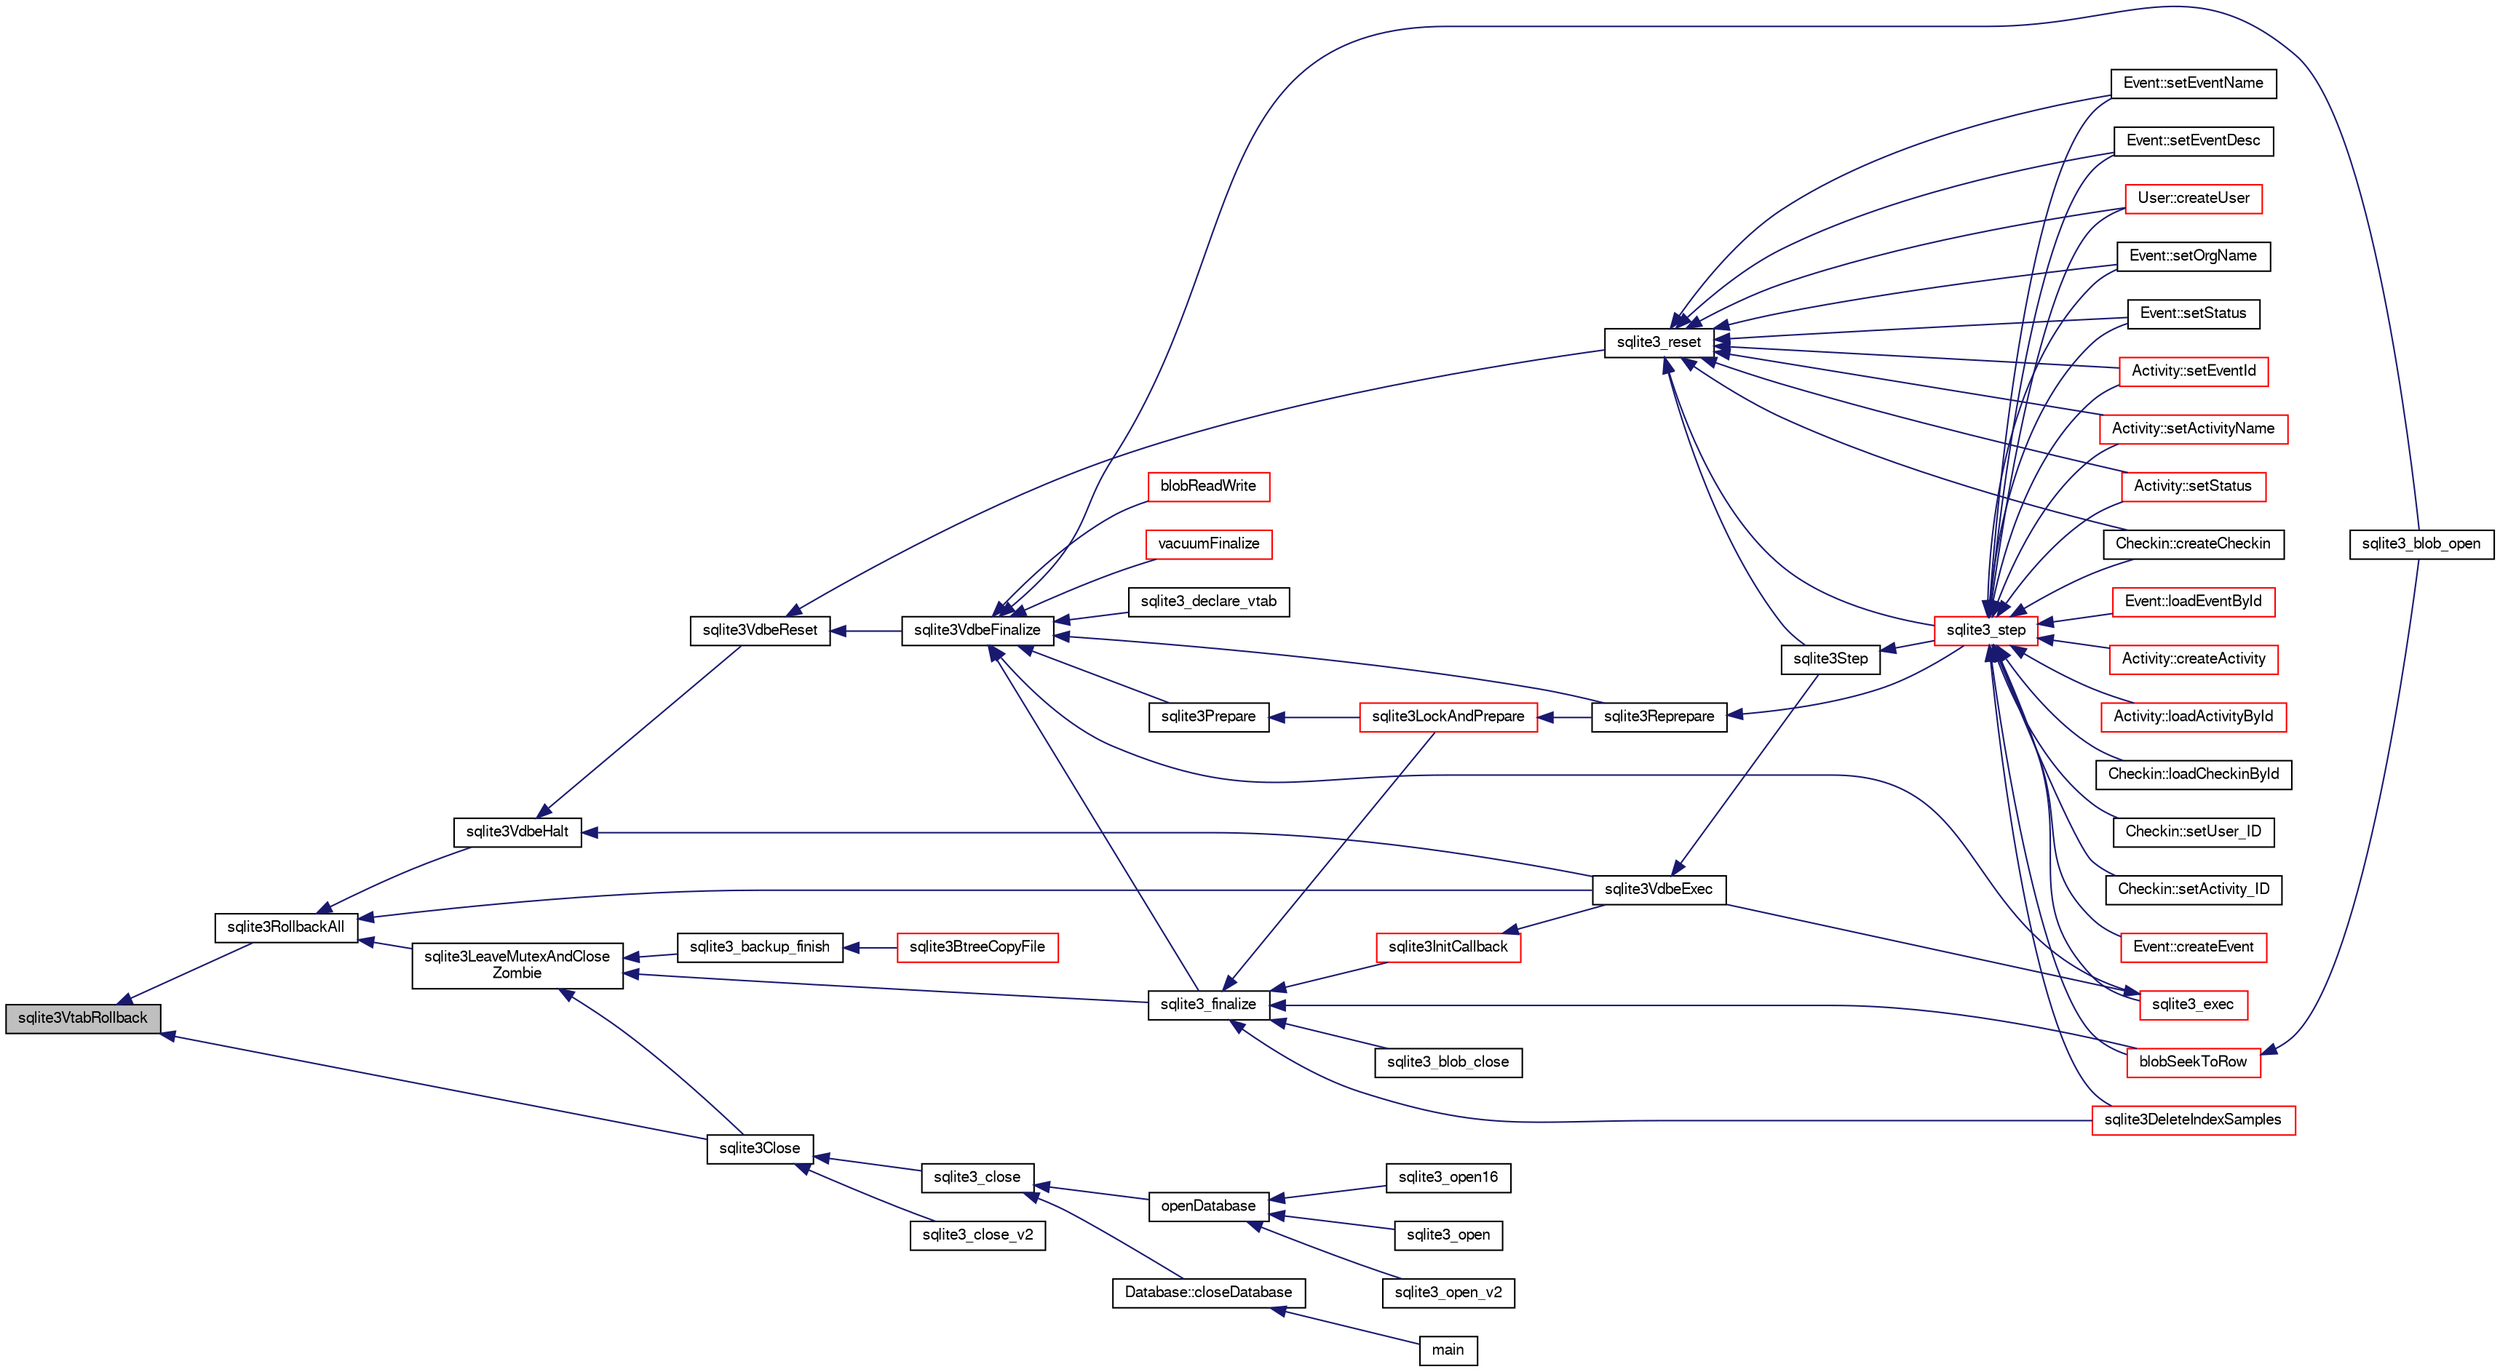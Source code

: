 digraph "sqlite3VtabRollback"
{
  edge [fontname="FreeSans",fontsize="10",labelfontname="FreeSans",labelfontsize="10"];
  node [fontname="FreeSans",fontsize="10",shape=record];
  rankdir="LR";
  Node805323 [label="sqlite3VtabRollback",height=0.2,width=0.4,color="black", fillcolor="grey75", style="filled", fontcolor="black"];
  Node805323 -> Node805324 [dir="back",color="midnightblue",fontsize="10",style="solid",fontname="FreeSans"];
  Node805324 [label="sqlite3Close",height=0.2,width=0.4,color="black", fillcolor="white", style="filled",URL="$sqlite3_8c.html#aa9f2e73837bba8d721dbde0964ffce11"];
  Node805324 -> Node805325 [dir="back",color="midnightblue",fontsize="10",style="solid",fontname="FreeSans"];
  Node805325 [label="sqlite3_close",height=0.2,width=0.4,color="black", fillcolor="white", style="filled",URL="$sqlite3_8h.html#ac43c9032fc6ef3b2a231dc3a9fa44b2d"];
  Node805325 -> Node805326 [dir="back",color="midnightblue",fontsize="10",style="solid",fontname="FreeSans"];
  Node805326 [label="Database::closeDatabase",height=0.2,width=0.4,color="black", fillcolor="white", style="filled",URL="$classDatabase.html#a46102d6a468364377fbb410eb1866897"];
  Node805326 -> Node805327 [dir="back",color="midnightblue",fontsize="10",style="solid",fontname="FreeSans"];
  Node805327 [label="main",height=0.2,width=0.4,color="black", fillcolor="white", style="filled",URL="$main_8cpp.html#a0ddf1224851353fc92bfbff6f499fa97"];
  Node805325 -> Node805328 [dir="back",color="midnightblue",fontsize="10",style="solid",fontname="FreeSans"];
  Node805328 [label="openDatabase",height=0.2,width=0.4,color="black", fillcolor="white", style="filled",URL="$sqlite3_8c.html#a6a9c3bc3a64234e863413f41db473758"];
  Node805328 -> Node805329 [dir="back",color="midnightblue",fontsize="10",style="solid",fontname="FreeSans"];
  Node805329 [label="sqlite3_open",height=0.2,width=0.4,color="black", fillcolor="white", style="filled",URL="$sqlite3_8h.html#a97ba966ed1acc38409786258268f5f71"];
  Node805328 -> Node805330 [dir="back",color="midnightblue",fontsize="10",style="solid",fontname="FreeSans"];
  Node805330 [label="sqlite3_open_v2",height=0.2,width=0.4,color="black", fillcolor="white", style="filled",URL="$sqlite3_8h.html#a140fe275b6975dc867cea50a65a217c4"];
  Node805328 -> Node805331 [dir="back",color="midnightblue",fontsize="10",style="solid",fontname="FreeSans"];
  Node805331 [label="sqlite3_open16",height=0.2,width=0.4,color="black", fillcolor="white", style="filled",URL="$sqlite3_8h.html#adbc401bb96713f32e553db32f6f3ca33"];
  Node805324 -> Node805332 [dir="back",color="midnightblue",fontsize="10",style="solid",fontname="FreeSans"];
  Node805332 [label="sqlite3_close_v2",height=0.2,width=0.4,color="black", fillcolor="white", style="filled",URL="$sqlite3_8h.html#ad2cb8462eaba28b4c8410ef55a4282b4"];
  Node805323 -> Node805333 [dir="back",color="midnightblue",fontsize="10",style="solid",fontname="FreeSans"];
  Node805333 [label="sqlite3RollbackAll",height=0.2,width=0.4,color="black", fillcolor="white", style="filled",URL="$sqlite3_8c.html#ad902dd388d73208539f557962e3fe6bb"];
  Node805333 -> Node805334 [dir="back",color="midnightblue",fontsize="10",style="solid",fontname="FreeSans"];
  Node805334 [label="sqlite3VdbeHalt",height=0.2,width=0.4,color="black", fillcolor="white", style="filled",URL="$sqlite3_8c.html#a8d1d99703d999190fbc35ecc981cb709"];
  Node805334 -> Node805335 [dir="back",color="midnightblue",fontsize="10",style="solid",fontname="FreeSans"];
  Node805335 [label="sqlite3VdbeReset",height=0.2,width=0.4,color="black", fillcolor="white", style="filled",URL="$sqlite3_8c.html#a315a913742f7267f90d46d41446353b1"];
  Node805335 -> Node805336 [dir="back",color="midnightblue",fontsize="10",style="solid",fontname="FreeSans"];
  Node805336 [label="sqlite3VdbeFinalize",height=0.2,width=0.4,color="black", fillcolor="white", style="filled",URL="$sqlite3_8c.html#af81e0c8d03b71610d3a826469f67bbd4"];
  Node805336 -> Node805337 [dir="back",color="midnightblue",fontsize="10",style="solid",fontname="FreeSans"];
  Node805337 [label="sqlite3_finalize",height=0.2,width=0.4,color="black", fillcolor="white", style="filled",URL="$sqlite3_8h.html#a801195c0f771d40bb4be1e40f3b88945"];
  Node805337 -> Node805338 [dir="back",color="midnightblue",fontsize="10",style="solid",fontname="FreeSans"];
  Node805338 [label="blobSeekToRow",height=0.2,width=0.4,color="red", fillcolor="white", style="filled",URL="$sqlite3_8c.html#afff57e13332b98c8a44a7cebe38962ab"];
  Node805338 -> Node805339 [dir="back",color="midnightblue",fontsize="10",style="solid",fontname="FreeSans"];
  Node805339 [label="sqlite3_blob_open",height=0.2,width=0.4,color="black", fillcolor="white", style="filled",URL="$sqlite3_8h.html#adb8ad839a5bdd62a43785132bc7dd518"];
  Node805337 -> Node805341 [dir="back",color="midnightblue",fontsize="10",style="solid",fontname="FreeSans"];
  Node805341 [label="sqlite3_blob_close",height=0.2,width=0.4,color="black", fillcolor="white", style="filled",URL="$sqlite3_8h.html#a8885ae884821e14e1e4501183c5833d6"];
  Node805337 -> Node805342 [dir="back",color="midnightblue",fontsize="10",style="solid",fontname="FreeSans"];
  Node805342 [label="sqlite3DeleteIndexSamples",height=0.2,width=0.4,color="red", fillcolor="white", style="filled",URL="$sqlite3_8c.html#aaeda0302fbf61397ec009f65bed047ef"];
  Node805337 -> Node805532 [dir="back",color="midnightblue",fontsize="10",style="solid",fontname="FreeSans"];
  Node805532 [label="sqlite3InitCallback",height=0.2,width=0.4,color="red", fillcolor="white", style="filled",URL="$sqlite3_8c.html#a5183ff3c8b5311c7332250013ee018b3"];
  Node805532 -> Node805344 [dir="back",color="midnightblue",fontsize="10",style="solid",fontname="FreeSans"];
  Node805344 [label="sqlite3VdbeExec",height=0.2,width=0.4,color="black", fillcolor="white", style="filled",URL="$sqlite3_8c.html#a8ce40a614bdc56719c4d642b1e4dfb21"];
  Node805344 -> Node805345 [dir="back",color="midnightblue",fontsize="10",style="solid",fontname="FreeSans"];
  Node805345 [label="sqlite3Step",height=0.2,width=0.4,color="black", fillcolor="white", style="filled",URL="$sqlite3_8c.html#a3f2872e873e2758a4beedad1d5113554"];
  Node805345 -> Node805346 [dir="back",color="midnightblue",fontsize="10",style="solid",fontname="FreeSans"];
  Node805346 [label="sqlite3_step",height=0.2,width=0.4,color="red", fillcolor="white", style="filled",URL="$sqlite3_8h.html#ac1e491ce36b7471eb28387f7d3c74334"];
  Node805346 -> Node805347 [dir="back",color="midnightblue",fontsize="10",style="solid",fontname="FreeSans"];
  Node805347 [label="Activity::createActivity",height=0.2,width=0.4,color="red", fillcolor="white", style="filled",URL="$classActivity.html#a813cc5e52c14ab49b39014c134e3425b"];
  Node805346 -> Node805350 [dir="back",color="midnightblue",fontsize="10",style="solid",fontname="FreeSans"];
  Node805350 [label="Activity::loadActivityById",height=0.2,width=0.4,color="red", fillcolor="white", style="filled",URL="$classActivity.html#abe4ffb4f08a47212ebf9013259d9e7fd"];
  Node805346 -> Node805352 [dir="back",color="midnightblue",fontsize="10",style="solid",fontname="FreeSans"];
  Node805352 [label="Activity::setEventId",height=0.2,width=0.4,color="red", fillcolor="white", style="filled",URL="$classActivity.html#adb1d0fd0d08f473e068f0a4086bfa9ca"];
  Node805346 -> Node805353 [dir="back",color="midnightblue",fontsize="10",style="solid",fontname="FreeSans"];
  Node805353 [label="Activity::setActivityName",height=0.2,width=0.4,color="red", fillcolor="white", style="filled",URL="$classActivity.html#a62dc3737b33915a36086f9dd26d16a81"];
  Node805346 -> Node805354 [dir="back",color="midnightblue",fontsize="10",style="solid",fontname="FreeSans"];
  Node805354 [label="Activity::setStatus",height=0.2,width=0.4,color="red", fillcolor="white", style="filled",URL="$classActivity.html#af618135a7738f4d2a7ee147a8ef912ea"];
  Node805346 -> Node805355 [dir="back",color="midnightblue",fontsize="10",style="solid",fontname="FreeSans"];
  Node805355 [label="Checkin::createCheckin",height=0.2,width=0.4,color="black", fillcolor="white", style="filled",URL="$classCheckin.html#a4e40acdf7fff0e607f6de4f24f3a163c"];
  Node805346 -> Node805356 [dir="back",color="midnightblue",fontsize="10",style="solid",fontname="FreeSans"];
  Node805356 [label="Checkin::loadCheckinById",height=0.2,width=0.4,color="black", fillcolor="white", style="filled",URL="$classCheckin.html#a3461f70ea6c68475225f2a07f78a21e0"];
  Node805346 -> Node805357 [dir="back",color="midnightblue",fontsize="10",style="solid",fontname="FreeSans"];
  Node805357 [label="Checkin::setUser_ID",height=0.2,width=0.4,color="black", fillcolor="white", style="filled",URL="$classCheckin.html#a76ab640f4f912876dbebf183db5359c6"];
  Node805346 -> Node805358 [dir="back",color="midnightblue",fontsize="10",style="solid",fontname="FreeSans"];
  Node805358 [label="Checkin::setActivity_ID",height=0.2,width=0.4,color="black", fillcolor="white", style="filled",URL="$classCheckin.html#ab2ff3ec2604ec73a42af25874a00b232"];
  Node805346 -> Node805359 [dir="back",color="midnightblue",fontsize="10",style="solid",fontname="FreeSans"];
  Node805359 [label="Event::createEvent",height=0.2,width=0.4,color="red", fillcolor="white", style="filled",URL="$classEvent.html#a77adb9f4a46ffb32c2d931f0691f5903"];
  Node805346 -> Node805360 [dir="back",color="midnightblue",fontsize="10",style="solid",fontname="FreeSans"];
  Node805360 [label="Event::loadEventById",height=0.2,width=0.4,color="red", fillcolor="white", style="filled",URL="$classEvent.html#afa66cea33f722dbeecb69cc98fdea055"];
  Node805346 -> Node805361 [dir="back",color="midnightblue",fontsize="10",style="solid",fontname="FreeSans"];
  Node805361 [label="Event::setEventName",height=0.2,width=0.4,color="black", fillcolor="white", style="filled",URL="$classEvent.html#a10596b6ca077df05184e30d62b08729d"];
  Node805346 -> Node805362 [dir="back",color="midnightblue",fontsize="10",style="solid",fontname="FreeSans"];
  Node805362 [label="Event::setEventDesc",height=0.2,width=0.4,color="black", fillcolor="white", style="filled",URL="$classEvent.html#ae36b8377dcae792f1c5c4726024c981b"];
  Node805346 -> Node805363 [dir="back",color="midnightblue",fontsize="10",style="solid",fontname="FreeSans"];
  Node805363 [label="Event::setOrgName",height=0.2,width=0.4,color="black", fillcolor="white", style="filled",URL="$classEvent.html#a19aac0f776bd764563a54977656cf680"];
  Node805346 -> Node805364 [dir="back",color="midnightblue",fontsize="10",style="solid",fontname="FreeSans"];
  Node805364 [label="Event::setStatus",height=0.2,width=0.4,color="black", fillcolor="white", style="filled",URL="$classEvent.html#ab0a6b9285af0f4172eb841e2b80f8972"];
  Node805346 -> Node805338 [dir="back",color="midnightblue",fontsize="10",style="solid",fontname="FreeSans"];
  Node805346 -> Node805342 [dir="back",color="midnightblue",fontsize="10",style="solid",fontname="FreeSans"];
  Node805346 -> Node805365 [dir="back",color="midnightblue",fontsize="10",style="solid",fontname="FreeSans"];
  Node805365 [label="sqlite3_exec",height=0.2,width=0.4,color="red", fillcolor="white", style="filled",URL="$sqlite3_8h.html#a97487ec8150e0bcc8fa392ab8f0e24db"];
  Node805365 -> Node805344 [dir="back",color="midnightblue",fontsize="10",style="solid",fontname="FreeSans"];
  Node805346 -> Node805471 [dir="back",color="midnightblue",fontsize="10",style="solid",fontname="FreeSans"];
  Node805471 [label="User::createUser",height=0.2,width=0.4,color="red", fillcolor="white", style="filled",URL="$classUser.html#a22ed673939e8cc0a136130b809bba513"];
  Node805337 -> Node805529 [dir="back",color="midnightblue",fontsize="10",style="solid",fontname="FreeSans"];
  Node805529 [label="sqlite3LockAndPrepare",height=0.2,width=0.4,color="red", fillcolor="white", style="filled",URL="$sqlite3_8c.html#a5db1ec5589aa2b02c6d979211a8789bd"];
  Node805529 -> Node805530 [dir="back",color="midnightblue",fontsize="10",style="solid",fontname="FreeSans"];
  Node805530 [label="sqlite3Reprepare",height=0.2,width=0.4,color="black", fillcolor="white", style="filled",URL="$sqlite3_8c.html#a7e2f7299cc947d07e782f6ac561fa937"];
  Node805530 -> Node805346 [dir="back",color="midnightblue",fontsize="10",style="solid",fontname="FreeSans"];
  Node805336 -> Node805339 [dir="back",color="midnightblue",fontsize="10",style="solid",fontname="FreeSans"];
  Node805336 -> Node805580 [dir="back",color="midnightblue",fontsize="10",style="solid",fontname="FreeSans"];
  Node805580 [label="blobReadWrite",height=0.2,width=0.4,color="red", fillcolor="white", style="filled",URL="$sqlite3_8c.html#a6c1d57e4337ee1b8655215c06dea4046"];
  Node805336 -> Node805365 [dir="back",color="midnightblue",fontsize="10",style="solid",fontname="FreeSans"];
  Node805336 -> Node805528 [dir="back",color="midnightblue",fontsize="10",style="solid",fontname="FreeSans"];
  Node805528 [label="sqlite3Prepare",height=0.2,width=0.4,color="black", fillcolor="white", style="filled",URL="$sqlite3_8c.html#acb25890858d0bf4b12eb7aae569f0c7b"];
  Node805528 -> Node805529 [dir="back",color="midnightblue",fontsize="10",style="solid",fontname="FreeSans"];
  Node805336 -> Node805530 [dir="back",color="midnightblue",fontsize="10",style="solid",fontname="FreeSans"];
  Node805336 -> Node805583 [dir="back",color="midnightblue",fontsize="10",style="solid",fontname="FreeSans"];
  Node805583 [label="vacuumFinalize",height=0.2,width=0.4,color="red", fillcolor="white", style="filled",URL="$sqlite3_8c.html#a632db76c46aca8f067d585295d2ada31"];
  Node805336 -> Node805537 [dir="back",color="midnightblue",fontsize="10",style="solid",fontname="FreeSans"];
  Node805537 [label="sqlite3_declare_vtab",height=0.2,width=0.4,color="black", fillcolor="white", style="filled",URL="$sqlite3_8h.html#a65393c41da76ae1470a7c7f4b4aca600"];
  Node805335 -> Node805584 [dir="back",color="midnightblue",fontsize="10",style="solid",fontname="FreeSans"];
  Node805584 [label="sqlite3_reset",height=0.2,width=0.4,color="black", fillcolor="white", style="filled",URL="$sqlite3_8h.html#a758efebc2e95694959ab0e74b397984c"];
  Node805584 -> Node805352 [dir="back",color="midnightblue",fontsize="10",style="solid",fontname="FreeSans"];
  Node805584 -> Node805353 [dir="back",color="midnightblue",fontsize="10",style="solid",fontname="FreeSans"];
  Node805584 -> Node805354 [dir="back",color="midnightblue",fontsize="10",style="solid",fontname="FreeSans"];
  Node805584 -> Node805355 [dir="back",color="midnightblue",fontsize="10",style="solid",fontname="FreeSans"];
  Node805584 -> Node805361 [dir="back",color="midnightblue",fontsize="10",style="solid",fontname="FreeSans"];
  Node805584 -> Node805362 [dir="back",color="midnightblue",fontsize="10",style="solid",fontname="FreeSans"];
  Node805584 -> Node805363 [dir="back",color="midnightblue",fontsize="10",style="solid",fontname="FreeSans"];
  Node805584 -> Node805364 [dir="back",color="midnightblue",fontsize="10",style="solid",fontname="FreeSans"];
  Node805584 -> Node805345 [dir="back",color="midnightblue",fontsize="10",style="solid",fontname="FreeSans"];
  Node805584 -> Node805346 [dir="back",color="midnightblue",fontsize="10",style="solid",fontname="FreeSans"];
  Node805584 -> Node805471 [dir="back",color="midnightblue",fontsize="10",style="solid",fontname="FreeSans"];
  Node805334 -> Node805344 [dir="back",color="midnightblue",fontsize="10",style="solid",fontname="FreeSans"];
  Node805333 -> Node805344 [dir="back",color="midnightblue",fontsize="10",style="solid",fontname="FreeSans"];
  Node805333 -> Node805558 [dir="back",color="midnightblue",fontsize="10",style="solid",fontname="FreeSans"];
  Node805558 [label="sqlite3LeaveMutexAndClose\lZombie",height=0.2,width=0.4,color="black", fillcolor="white", style="filled",URL="$sqlite3_8c.html#afe3a37c29dcb0fe9fc15fe07a3976f59"];
  Node805558 -> Node805559 [dir="back",color="midnightblue",fontsize="10",style="solid",fontname="FreeSans"];
  Node805559 [label="sqlite3_backup_finish",height=0.2,width=0.4,color="black", fillcolor="white", style="filled",URL="$sqlite3_8h.html#a176857dd58d99be53b6d7305533e0048"];
  Node805559 -> Node805553 [dir="back",color="midnightblue",fontsize="10",style="solid",fontname="FreeSans"];
  Node805553 [label="sqlite3BtreeCopyFile",height=0.2,width=0.4,color="red", fillcolor="white", style="filled",URL="$sqlite3_8c.html#a4d9e19a79f0d5c1dfcef0bd137ae83f9"];
  Node805558 -> Node805337 [dir="back",color="midnightblue",fontsize="10",style="solid",fontname="FreeSans"];
  Node805558 -> Node805324 [dir="back",color="midnightblue",fontsize="10",style="solid",fontname="FreeSans"];
}
